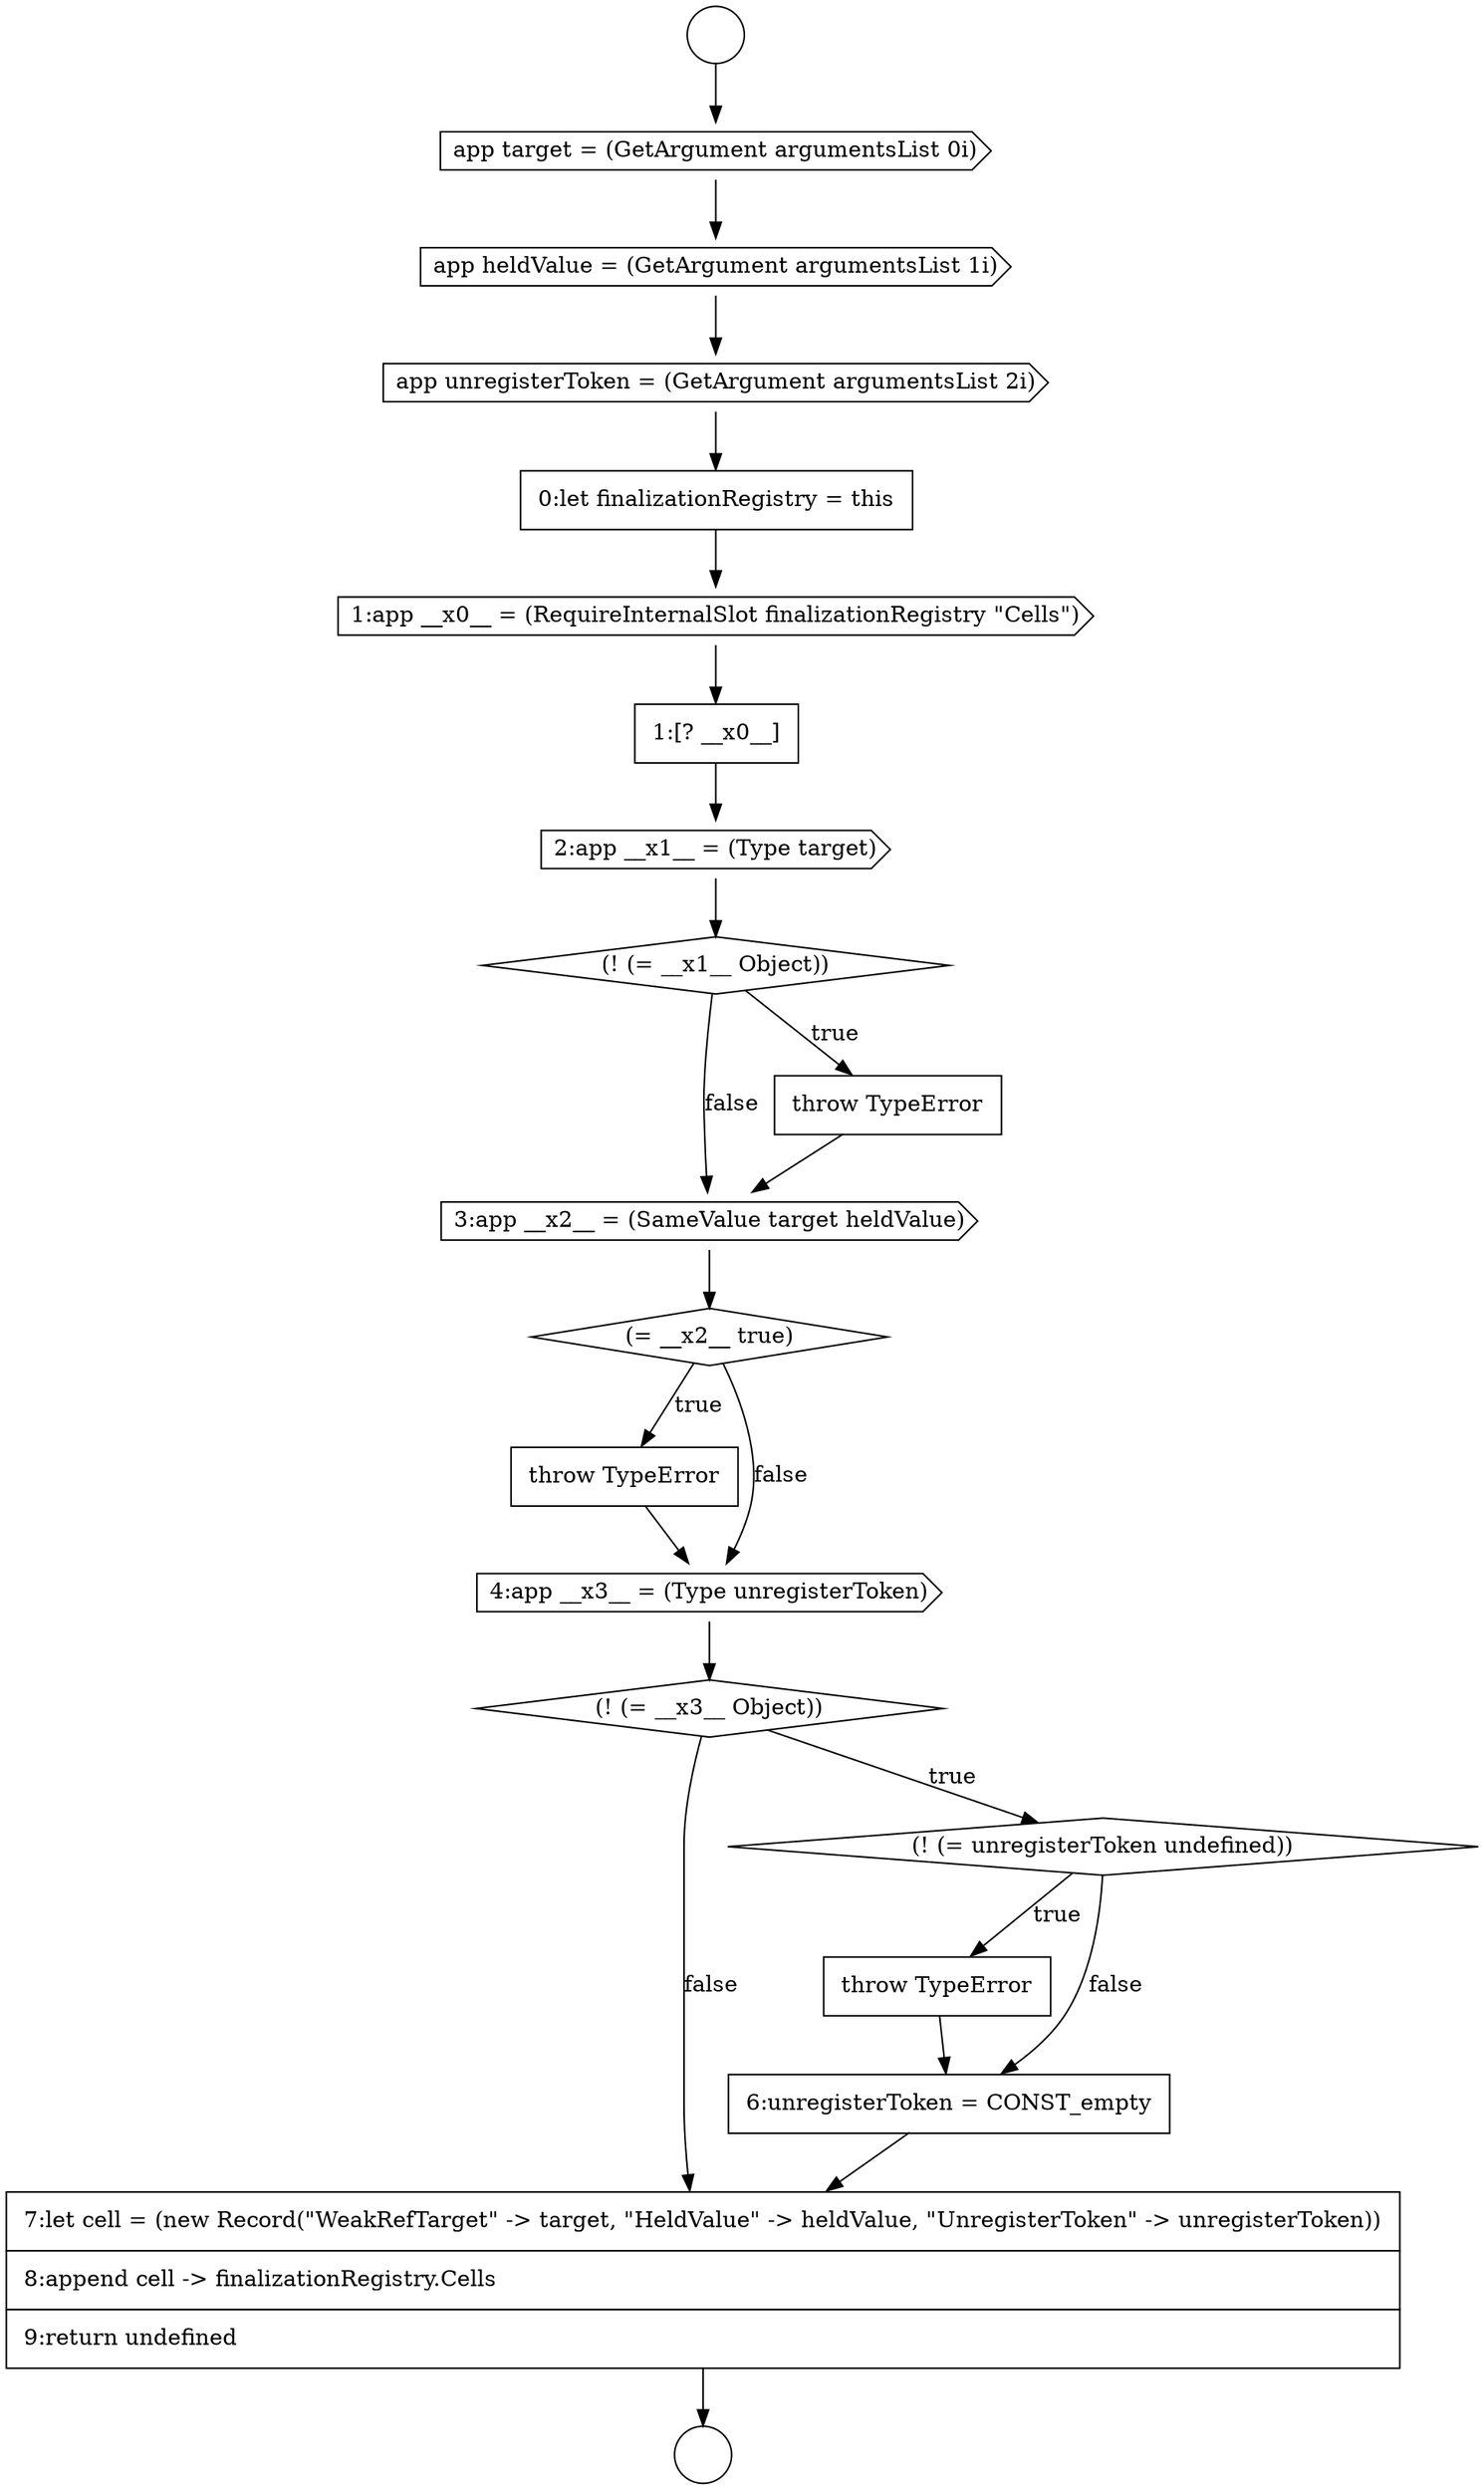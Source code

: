 digraph {
  node18393 [shape=none, margin=0, label=<<font color="black">
    <table border="0" cellborder="1" cellspacing="0" cellpadding="10">
      <tr><td align="left">1:[? __x0__]</td></tr>
    </table>
  </font>> color="black" fillcolor="white" style=filled]
  node18388 [shape=cds, label=<<font color="black">app target = (GetArgument argumentsList 0i)</font>> color="black" fillcolor="white" style=filled]
  node18397 [shape=cds, label=<<font color="black">3:app __x2__ = (SameValue target heldValue)</font>> color="black" fillcolor="white" style=filled]
  node18392 [shape=cds, label=<<font color="black">1:app __x0__ = (RequireInternalSlot finalizationRegistry &quot;Cells&quot;)</font>> color="black" fillcolor="white" style=filled]
  node18386 [shape=circle label=" " color="black" fillcolor="white" style=filled]
  node18396 [shape=none, margin=0, label=<<font color="black">
    <table border="0" cellborder="1" cellspacing="0" cellpadding="10">
      <tr><td align="left">throw TypeError</td></tr>
    </table>
  </font>> color="black" fillcolor="white" style=filled]
  node18389 [shape=cds, label=<<font color="black">app heldValue = (GetArgument argumentsList 1i)</font>> color="black" fillcolor="white" style=filled]
  node18403 [shape=none, margin=0, label=<<font color="black">
    <table border="0" cellborder="1" cellspacing="0" cellpadding="10">
      <tr><td align="left">throw TypeError</td></tr>
    </table>
  </font>> color="black" fillcolor="white" style=filled]
  node18399 [shape=none, margin=0, label=<<font color="black">
    <table border="0" cellborder="1" cellspacing="0" cellpadding="10">
      <tr><td align="left">throw TypeError</td></tr>
    </table>
  </font>> color="black" fillcolor="white" style=filled]
  node18395 [shape=diamond, label=<<font color="black">(! (= __x1__ Object))</font>> color="black" fillcolor="white" style=filled]
  node18405 [shape=none, margin=0, label=<<font color="black">
    <table border="0" cellborder="1" cellspacing="0" cellpadding="10">
      <tr><td align="left">7:let cell = (new Record(&quot;WeakRefTarget&quot; -&gt; target, &quot;HeldValue&quot; -&gt; heldValue, &quot;UnregisterToken&quot; -&gt; unregisterToken))</td></tr>
      <tr><td align="left">8:append cell -&gt; finalizationRegistry.Cells</td></tr>
      <tr><td align="left">9:return undefined</td></tr>
    </table>
  </font>> color="black" fillcolor="white" style=filled]
  node18390 [shape=cds, label=<<font color="black">app unregisterToken = (GetArgument argumentsList 2i)</font>> color="black" fillcolor="white" style=filled]
  node18387 [shape=circle label=" " color="black" fillcolor="white" style=filled]
  node18394 [shape=cds, label=<<font color="black">2:app __x1__ = (Type target)</font>> color="black" fillcolor="white" style=filled]
  node18398 [shape=diamond, label=<<font color="black">(= __x2__ true)</font>> color="black" fillcolor="white" style=filled]
  node18401 [shape=diamond, label=<<font color="black">(! (= __x3__ Object))</font>> color="black" fillcolor="white" style=filled]
  node18391 [shape=none, margin=0, label=<<font color="black">
    <table border="0" cellborder="1" cellspacing="0" cellpadding="10">
      <tr><td align="left">0:let finalizationRegistry = this</td></tr>
    </table>
  </font>> color="black" fillcolor="white" style=filled]
  node18400 [shape=cds, label=<<font color="black">4:app __x3__ = (Type unregisterToken)</font>> color="black" fillcolor="white" style=filled]
  node18402 [shape=diamond, label=<<font color="black">(! (= unregisterToken undefined))</font>> color="black" fillcolor="white" style=filled]
  node18404 [shape=none, margin=0, label=<<font color="black">
    <table border="0" cellborder="1" cellspacing="0" cellpadding="10">
      <tr><td align="left">6:unregisterToken = CONST_empty</td></tr>
    </table>
  </font>> color="black" fillcolor="white" style=filled]
  node18396 -> node18397 [ color="black"]
  node18393 -> node18394 [ color="black"]
  node18395 -> node18396 [label=<<font color="black">true</font>> color="black"]
  node18395 -> node18397 [label=<<font color="black">false</font>> color="black"]
  node18391 -> node18392 [ color="black"]
  node18402 -> node18403 [label=<<font color="black">true</font>> color="black"]
  node18402 -> node18404 [label=<<font color="black">false</font>> color="black"]
  node18399 -> node18400 [ color="black"]
  node18405 -> node18387 [ color="black"]
  node18392 -> node18393 [ color="black"]
  node18394 -> node18395 [ color="black"]
  node18388 -> node18389 [ color="black"]
  node18400 -> node18401 [ color="black"]
  node18386 -> node18388 [ color="black"]
  node18389 -> node18390 [ color="black"]
  node18398 -> node18399 [label=<<font color="black">true</font>> color="black"]
  node18398 -> node18400 [label=<<font color="black">false</font>> color="black"]
  node18403 -> node18404 [ color="black"]
  node18404 -> node18405 [ color="black"]
  node18397 -> node18398 [ color="black"]
  node18401 -> node18402 [label=<<font color="black">true</font>> color="black"]
  node18401 -> node18405 [label=<<font color="black">false</font>> color="black"]
  node18390 -> node18391 [ color="black"]
}

